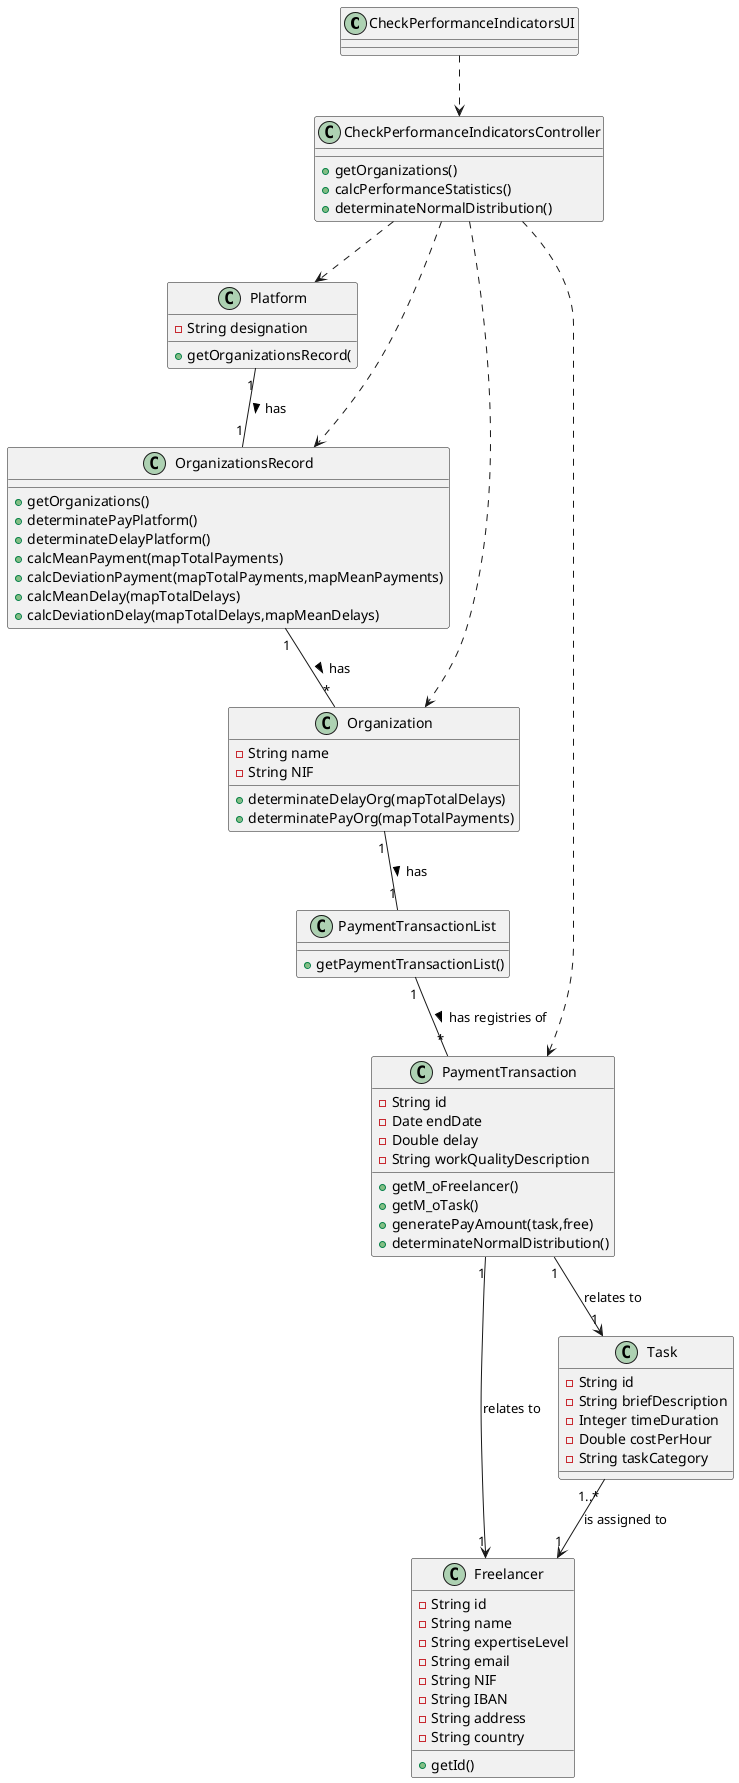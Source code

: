 @startuml

class CheckPerformanceIndicatorsUI {
}


class CheckPerformanceIndicatorsController {
    +getOrganizations()
    +calcPerformanceStatistics()
    +determinateNormalDistribution()
}

class Platform {
    -String designation
    +getOrganizationsRecord(
}


class OrganizationsRecord {
    +getOrganizations()
    +determinatePayPlatform()
    +determinateDelayPlatform()
    +calcMeanPayment(mapTotalPayments)
    +calcDeviationPayment(mapTotalPayments,mapMeanPayments)
    +calcMeanDelay(mapTotalDelays)
    +calcDeviationDelay(mapTotalDelays,mapMeanDelays)
}

class Organization {
    -String name
    -String NIF
    +determinateDelayOrg(mapTotalDelays)
    +determinatePayOrg(mapTotalPayments)
}

 
class PaymentTransactionList{
    +getPaymentTransactionList()
}

 
class PaymentTransaction {
    -String id
    -Date endDate
    -Double delay
    -String workQualityDescription
    +getM_oFreelancer()
    +getM_oTask()
    +generatePayAmount(task,free)
    +determinateNormalDistribution()
}


class Freelancer {
    -String id
    -String name
    -String expertiseLevel
    -String email
    -String NIF
    -String IBAN
    -String address
    -String country
    +getId()
}

class Task {
  -String id
  -String briefDescription
  -Integer timeDuration
  -Double costPerHour
  -String taskCategory
}


CheckPerformanceIndicatorsUI ..> CheckPerformanceIndicatorsController
CheckPerformanceIndicatorsController ..> Platform
CheckPerformanceIndicatorsController ..> OrganizationsRecord
CheckPerformanceIndicatorsController ..> Organization
CheckPerformanceIndicatorsController ..> PaymentTransaction


Platform "1" -- "1" OrganizationsRecord : has >
OrganizationsRecord "1" -- "*" Organization : has >
Organization "1" -- "1" PaymentTransactionList : has >
PaymentTransactionList "1" -- "*" PaymentTransaction : has registries of >
PaymentTransaction "1" --> "1" Freelancer : relates to
PaymentTransaction "1" --> "1" Task : relates to
Task "1..*" --> "1" Freelancer : is assigned to
@enduml